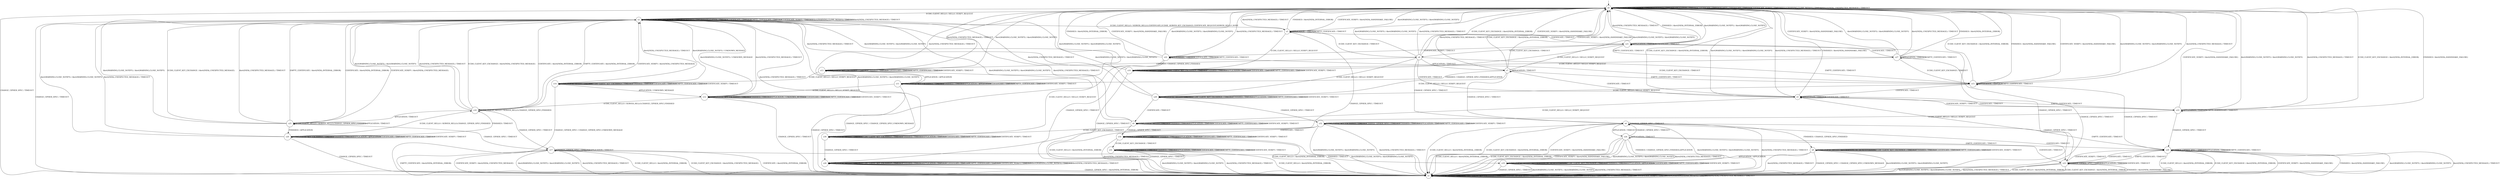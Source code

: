 digraph g {

	s0 [shape="circle" label="s0"];
	s1 [shape="circle" label="s1"];
	s2 [shape="circle" label="s2"];
	s3 [shape="circle" label="s3"];
	s4 [shape="circle" label="s4"];
	s5 [shape="circle" label="s5"];
	s6 [shape="circle" label="s6"];
	s7 [shape="circle" label="s7"];
	s8 [shape="circle" label="s8"];
	s9 [shape="circle" label="s9"];
	s10 [shape="circle" label="s10"];
	s11 [shape="circle" label="s11"];
	s12 [shape="circle" label="s12"];
	s13 [shape="circle" label="s13"];
	s14 [shape="circle" label="s14"];
	s15 [shape="circle" label="s15"];
	s16 [shape="circle" label="s16"];
	s17 [shape="circle" label="s17"];
	s18 [shape="circle" label="s18"];
	s19 [shape="circle" label="s19"];
	s20 [shape="circle" label="s20"];
	s21 [shape="circle" label="s21"];
	s22 [shape="circle" label="s22"];
	s23 [shape="circle" label="s23"];
	s24 [shape="circle" label="s24"];
	s25 [shape="circle" label="s25"];
	s26 [shape="circle" label="s26"];
	s27 [shape="circle" label="s27"];
	s28 [shape="circle" label="s28"];
	s29 [shape="circle" label="s29"];
	s30 [shape="circle" label="s30"];
	s31 [shape="circle" label="s31"];
	s32 [shape="circle" label="s32"];
	s33 [shape="circle" label="s33"];
	s0 -> s2 [label="ECDH_CLIENT_HELLO / HELLO_VERIFY_REQUEST"];
	s0 -> s0 [label="ECDH_CLIENT_KEY_EXCHANGE / TIMEOUT"];
	s0 -> s1 [label="CHANGE_CIPHER_SPEC / TIMEOUT"];
	s0 -> s0 [label="FINISHED / TIMEOUT"];
	s0 -> s0 [label="APPLICATION / TIMEOUT"];
	s0 -> s0 [label="CERTIFICATE / TIMEOUT"];
	s0 -> s0 [label="EMPTY_CERTIFICATE / TIMEOUT"];
	s0 -> s0 [label="CERTIFICATE_VERIFY / TIMEOUT"];
	s0 -> s0 [label="Alert(WARNING,CLOSE_NOTIFY) / TIMEOUT"];
	s0 -> s0 [label="Alert(FATAL,UNEXPECTED_MESSAGE) / TIMEOUT"];
	s1 -> s1 [label="ECDH_CLIENT_HELLO / TIMEOUT"];
	s1 -> s1 [label="ECDH_CLIENT_KEY_EXCHANGE / TIMEOUT"];
	s1 -> s1 [label="CHANGE_CIPHER_SPEC / TIMEOUT"];
	s1 -> s1 [label="FINISHED / TIMEOUT"];
	s1 -> s1 [label="APPLICATION / TIMEOUT"];
	s1 -> s1 [label="CERTIFICATE / TIMEOUT"];
	s1 -> s1 [label="EMPTY_CERTIFICATE / TIMEOUT"];
	s1 -> s1 [label="CERTIFICATE_VERIFY / TIMEOUT"];
	s1 -> s1 [label="Alert(WARNING,CLOSE_NOTIFY) / TIMEOUT"];
	s1 -> s1 [label="Alert(FATAL,UNEXPECTED_MESSAGE) / TIMEOUT"];
	s2 -> s3 [label="ECDH_CLIENT_HELLO / SERVER_HELLO,CERTIFICATE,ECDHE_SERVER_KEY_EXCHANGE,CERTIFICATE_REQUEST,SERVER_HELLO_DONE"];
	s2 -> s2 [label="ECDH_CLIENT_KEY_EXCHANGE / TIMEOUT"];
	s2 -> s1 [label="CHANGE_CIPHER_SPEC / TIMEOUT"];
	s2 -> s2 [label="FINISHED / TIMEOUT"];
	s2 -> s2 [label="APPLICATION / TIMEOUT"];
	s2 -> s2 [label="CERTIFICATE / TIMEOUT"];
	s2 -> s2 [label="EMPTY_CERTIFICATE / TIMEOUT"];
	s2 -> s2 [label="CERTIFICATE_VERIFY / TIMEOUT"];
	s2 -> s2 [label="Alert(WARNING,CLOSE_NOTIFY) / TIMEOUT"];
	s2 -> s2 [label="Alert(FATAL,UNEXPECTED_MESSAGE) / TIMEOUT"];
	s3 -> s10 [label="ECDH_CLIENT_HELLO / HELLO_VERIFY_REQUEST"];
	s3 -> s4 [label="ECDH_CLIENT_KEY_EXCHANGE / TIMEOUT"];
	s3 -> s1 [label="CHANGE_CIPHER_SPEC / TIMEOUT"];
	s3 -> s0 [label="FINISHED / Alert(FATAL,INTERNAL_ERROR)"];
	s3 -> s3 [label="APPLICATION / TIMEOUT"];
	s3 -> s21 [label="CERTIFICATE / TIMEOUT"];
	s3 -> s3 [label="EMPTY_CERTIFICATE / TIMEOUT"];
	s3 -> s0 [label="CERTIFICATE_VERIFY / Alert(FATAL,HANDSHAKE_FAILURE)"];
	s3 -> s0 [label="Alert(WARNING,CLOSE_NOTIFY) / Alert(WARNING,CLOSE_NOTIFY)"];
	s3 -> s0 [label="Alert(FATAL,UNEXPECTED_MESSAGE) / TIMEOUT"];
	s4 -> s28 [label="ECDH_CLIENT_HELLO / HELLO_VERIFY_REQUEST"];
	s4 -> s0 [label="ECDH_CLIENT_KEY_EXCHANGE / Alert(FATAL,INTERNAL_ERROR)"];
	s4 -> s6 [label="CHANGE_CIPHER_SPEC / TIMEOUT"];
	s4 -> s13 [label="FINISHED / CHANGE_CIPHER_SPEC,FINISHED"];
	s4 -> s7 [label="APPLICATION / TIMEOUT"];
	s4 -> s5 [label="CERTIFICATE / TIMEOUT"];
	s4 -> s15 [label="EMPTY_CERTIFICATE / TIMEOUT"];
	s4 -> s0 [label="CERTIFICATE_VERIFY / Alert(FATAL,HANDSHAKE_FAILURE)"];
	s4 -> s0 [label="Alert(WARNING,CLOSE_NOTIFY) / Alert(WARNING,CLOSE_NOTIFY)"];
	s4 -> s0 [label="Alert(FATAL,UNEXPECTED_MESSAGE) / TIMEOUT"];
	s5 -> s9 [label="ECDH_CLIENT_HELLO / HELLO_VERIFY_REQUEST"];
	s5 -> s0 [label="ECDH_CLIENT_KEY_EXCHANGE / Alert(FATAL,INTERNAL_ERROR)"];
	s5 -> s23 [label="CHANGE_CIPHER_SPEC / TIMEOUT"];
	s5 -> s0 [label="FINISHED / Alert(FATAL,HANDSHAKE_FAILURE)"];
	s5 -> s5 [label="APPLICATION / TIMEOUT"];
	s5 -> s5 [label="CERTIFICATE / TIMEOUT"];
	s5 -> s33 [label="EMPTY_CERTIFICATE / TIMEOUT"];
	s5 -> s33 [label="CERTIFICATE_VERIFY / TIMEOUT"];
	s5 -> s0 [label="Alert(WARNING,CLOSE_NOTIFY) / Alert(WARNING,CLOSE_NOTIFY)"];
	s5 -> s0 [label="Alert(FATAL,UNEXPECTED_MESSAGE) / TIMEOUT"];
	s6 -> s1 [label="ECDH_CLIENT_HELLO / Alert(FATAL,INTERNAL_ERROR)"];
	s6 -> s1 [label="ECDH_CLIENT_KEY_EXCHANGE / Alert(FATAL,INTERNAL_ERROR)"];
	s6 -> s6 [label="CHANGE_CIPHER_SPEC / TIMEOUT"];
	s6 -> s8 [label="FINISHED / CHANGE_CIPHER_SPEC,FINISHED"];
	s6 -> s24 [label="APPLICATION / TIMEOUT"];
	s6 -> s23 [label="CERTIFICATE / TIMEOUT"];
	s6 -> s29 [label="EMPTY_CERTIFICATE / TIMEOUT"];
	s6 -> s1 [label="CERTIFICATE_VERIFY / Alert(FATAL,HANDSHAKE_FAILURE)"];
	s6 -> s1 [label="Alert(WARNING,CLOSE_NOTIFY) / Alert(WARNING,CLOSE_NOTIFY)"];
	s6 -> s1 [label="Alert(FATAL,UNEXPECTED_MESSAGE) / TIMEOUT"];
	s7 -> s28 [label="ECDH_CLIENT_HELLO / HELLO_VERIFY_REQUEST"];
	s7 -> s0 [label="ECDH_CLIENT_KEY_EXCHANGE / Alert(FATAL,INTERNAL_ERROR)"];
	s7 -> s6 [label="CHANGE_CIPHER_SPEC / TIMEOUT"];
	s7 -> s11 [label="FINISHED / CHANGE_CIPHER_SPEC,FINISHED,APPLICATION"];
	s7 -> s7 [label="APPLICATION / TIMEOUT"];
	s7 -> s5 [label="CERTIFICATE / TIMEOUT"];
	s7 -> s15 [label="EMPTY_CERTIFICATE / TIMEOUT"];
	s7 -> s0 [label="CERTIFICATE_VERIFY / Alert(FATAL,HANDSHAKE_FAILURE)"];
	s7 -> s0 [label="Alert(WARNING,CLOSE_NOTIFY) / Alert(WARNING,CLOSE_NOTIFY)"];
	s7 -> s0 [label="Alert(FATAL,UNEXPECTED_MESSAGE) / TIMEOUT"];
	s8 -> s8 [label="ECDH_CLIENT_HELLO / Alert(WARNING,NO_RENEGOTIATION)"];
	s8 -> s8 [label="ECDH_CLIENT_KEY_EXCHANGE / TIMEOUT"];
	s8 -> s1 [label="CHANGE_CIPHER_SPEC / CHANGE_CIPHER_SPEC,UNKNOWN_MESSAGE"];
	s8 -> s8 [label="FINISHED / TIMEOUT"];
	s8 -> s19 [label="APPLICATION / APPLICATION"];
	s8 -> s8 [label="CERTIFICATE / TIMEOUT"];
	s8 -> s8 [label="EMPTY_CERTIFICATE / TIMEOUT"];
	s8 -> s8 [label="CERTIFICATE_VERIFY / TIMEOUT"];
	s8 -> s1 [label="Alert(WARNING,CLOSE_NOTIFY) / Alert(WARNING,CLOSE_NOTIFY)"];
	s8 -> s1 [label="Alert(FATAL,UNEXPECTED_MESSAGE) / TIMEOUT"];
	s9 -> s9 [label="ECDH_CLIENT_HELLO / TIMEOUT"];
	s9 -> s30 [label="ECDH_CLIENT_KEY_EXCHANGE / TIMEOUT"];
	s9 -> s18 [label="CHANGE_CIPHER_SPEC / TIMEOUT"];
	s9 -> s9 [label="FINISHED / TIMEOUT"];
	s9 -> s9 [label="APPLICATION / TIMEOUT"];
	s9 -> s9 [label="CERTIFICATE / TIMEOUT"];
	s9 -> s9 [label="EMPTY_CERTIFICATE / TIMEOUT"];
	s9 -> s9 [label="CERTIFICATE_VERIFY / TIMEOUT"];
	s9 -> s2 [label="Alert(WARNING,CLOSE_NOTIFY) / Alert(WARNING,CLOSE_NOTIFY)"];
	s9 -> s2 [label="Alert(FATAL,UNEXPECTED_MESSAGE) / TIMEOUT"];
	s10 -> s10 [label="ECDH_CLIENT_HELLO / TIMEOUT"];
	s10 -> s10 [label="ECDH_CLIENT_KEY_EXCHANGE / TIMEOUT"];
	s10 -> s1 [label="CHANGE_CIPHER_SPEC / TIMEOUT"];
	s10 -> s10 [label="FINISHED / TIMEOUT"];
	s10 -> s10 [label="APPLICATION / TIMEOUT"];
	s10 -> s10 [label="CERTIFICATE / TIMEOUT"];
	s10 -> s10 [label="EMPTY_CERTIFICATE / TIMEOUT"];
	s10 -> s10 [label="CERTIFICATE_VERIFY / TIMEOUT"];
	s10 -> s2 [label="Alert(WARNING,CLOSE_NOTIFY) / Alert(WARNING,CLOSE_NOTIFY)"];
	s10 -> s2 [label="Alert(FATAL,UNEXPECTED_MESSAGE) / TIMEOUT"];
	s11 -> s12 [label="ECDH_CLIENT_HELLO / HELLO_VERIFY_REQUEST"];
	s11 -> s11 [label="ECDH_CLIENT_KEY_EXCHANGE / TIMEOUT"];
	s11 -> s1 [label="CHANGE_CIPHER_SPEC / TIMEOUT"];
	s11 -> s11 [label="FINISHED / TIMEOUT"];
	s11 -> s11 [label="APPLICATION / APPLICATION"];
	s11 -> s11 [label="CERTIFICATE / TIMEOUT"];
	s11 -> s11 [label="EMPTY_CERTIFICATE / TIMEOUT"];
	s11 -> s11 [label="CERTIFICATE_VERIFY / TIMEOUT"];
	s11 -> s0 [label="Alert(WARNING,CLOSE_NOTIFY) / Alert(WARNING,CLOSE_NOTIFY)"];
	s11 -> s0 [label="Alert(FATAL,UNEXPECTED_MESSAGE) / TIMEOUT"];
	s12 -> s16 [label="ECDH_CLIENT_HELLO / SERVER_HELLO,CHANGE_CIPHER_SPEC,FINISHED"];
	s12 -> s12 [label="ECDH_CLIENT_KEY_EXCHANGE / TIMEOUT"];
	s12 -> s1 [label="CHANGE_CIPHER_SPEC / TIMEOUT"];
	s12 -> s12 [label="FINISHED / TIMEOUT"];
	s12 -> s12 [label="APPLICATION / UNKNOWN_MESSAGE"];
	s12 -> s12 [label="CERTIFICATE / TIMEOUT"];
	s12 -> s12 [label="EMPTY_CERTIFICATE / TIMEOUT"];
	s12 -> s12 [label="CERTIFICATE_VERIFY / TIMEOUT"];
	s12 -> s2 [label="Alert(WARNING,CLOSE_NOTIFY) / UNKNOWN_MESSAGE"];
	s12 -> s2 [label="Alert(FATAL,UNEXPECTED_MESSAGE) / TIMEOUT"];
	s13 -> s14 [label="ECDH_CLIENT_HELLO / HELLO_VERIFY_REQUEST"];
	s13 -> s13 [label="ECDH_CLIENT_KEY_EXCHANGE / TIMEOUT"];
	s13 -> s1 [label="CHANGE_CIPHER_SPEC / CHANGE_CIPHER_SPEC,UNKNOWN_MESSAGE"];
	s13 -> s13 [label="FINISHED / TIMEOUT"];
	s13 -> s11 [label="APPLICATION / APPLICATION"];
	s13 -> s13 [label="CERTIFICATE / TIMEOUT"];
	s13 -> s13 [label="EMPTY_CERTIFICATE / TIMEOUT"];
	s13 -> s13 [label="CERTIFICATE_VERIFY / TIMEOUT"];
	s13 -> s0 [label="Alert(WARNING,CLOSE_NOTIFY) / Alert(WARNING,CLOSE_NOTIFY)"];
	s13 -> s0 [label="Alert(FATAL,UNEXPECTED_MESSAGE) / TIMEOUT"];
	s14 -> s14 [label="ECDH_CLIENT_HELLO / TIMEOUT"];
	s14 -> s14 [label="ECDH_CLIENT_KEY_EXCHANGE / TIMEOUT"];
	s14 -> s1 [label="CHANGE_CIPHER_SPEC / CHANGE_CIPHER_SPEC,UNKNOWN_MESSAGE"];
	s14 -> s14 [label="FINISHED / TIMEOUT"];
	s14 -> s12 [label="APPLICATION / UNKNOWN_MESSAGE"];
	s14 -> s14 [label="CERTIFICATE / TIMEOUT"];
	s14 -> s14 [label="EMPTY_CERTIFICATE / TIMEOUT"];
	s14 -> s14 [label="CERTIFICATE_VERIFY / TIMEOUT"];
	s14 -> s2 [label="Alert(WARNING,CLOSE_NOTIFY) / UNKNOWN_MESSAGE"];
	s14 -> s2 [label="Alert(FATAL,UNEXPECTED_MESSAGE) / TIMEOUT"];
	s15 -> s28 [label="ECDH_CLIENT_HELLO / HELLO_VERIFY_REQUEST"];
	s15 -> s0 [label="ECDH_CLIENT_KEY_EXCHANGE / Alert(FATAL,INTERNAL_ERROR)"];
	s15 -> s29 [label="CHANGE_CIPHER_SPEC / TIMEOUT"];
	s15 -> s0 [label="FINISHED / Alert(FATAL,HANDSHAKE_FAILURE)"];
	s15 -> s15 [label="APPLICATION / TIMEOUT"];
	s15 -> s5 [label="CERTIFICATE / TIMEOUT"];
	s15 -> s15 [label="EMPTY_CERTIFICATE / TIMEOUT"];
	s15 -> s0 [label="CERTIFICATE_VERIFY / Alert(FATAL,HANDSHAKE_FAILURE)"];
	s15 -> s0 [label="Alert(WARNING,CLOSE_NOTIFY) / Alert(WARNING,CLOSE_NOTIFY)"];
	s15 -> s0 [label="Alert(FATAL,UNEXPECTED_MESSAGE) / TIMEOUT"];
	s16 -> s16 [label="ECDH_CLIENT_HELLO / SERVER_HELLO,CHANGE_CIPHER_SPEC,FINISHED"];
	s16 -> s2 [label="ECDH_CLIENT_KEY_EXCHANGE / Alert(FATAL,UNEXPECTED_MESSAGE)"];
	s16 -> s17 [label="CHANGE_CIPHER_SPEC / TIMEOUT"];
	s16 -> s20 [label="FINISHED / TIMEOUT"];
	s16 -> s25 [label="APPLICATION / TIMEOUT"];
	s16 -> s2 [label="CERTIFICATE / Alert(FATAL,INTERNAL_ERROR)"];
	s16 -> s2 [label="EMPTY_CERTIFICATE / Alert(FATAL,INTERNAL_ERROR)"];
	s16 -> s2 [label="CERTIFICATE_VERIFY / Alert(FATAL,UNEXPECTED_MESSAGE)"];
	s16 -> s2 [label="Alert(WARNING,CLOSE_NOTIFY) / Alert(WARNING,CLOSE_NOTIFY)"];
	s16 -> s2 [label="Alert(FATAL,UNEXPECTED_MESSAGE) / TIMEOUT"];
	s17 -> s1 [label="ECDH_CLIENT_HELLO / Alert(FATAL,INTERNAL_ERROR)"];
	s17 -> s1 [label="ECDH_CLIENT_KEY_EXCHANGE / Alert(FATAL,UNEXPECTED_MESSAGE)"];
	s17 -> s17 [label="CHANGE_CIPHER_SPEC / TIMEOUT"];
	s17 -> s19 [label="FINISHED / TIMEOUT"];
	s17 -> s17 [label="APPLICATION / TIMEOUT"];
	s17 -> s1 [label="CERTIFICATE / Alert(FATAL,INTERNAL_ERROR)"];
	s17 -> s1 [label="EMPTY_CERTIFICATE / Alert(FATAL,INTERNAL_ERROR)"];
	s17 -> s1 [label="CERTIFICATE_VERIFY / Alert(FATAL,UNEXPECTED_MESSAGE)"];
	s17 -> s1 [label="Alert(WARNING,CLOSE_NOTIFY) / Alert(WARNING,CLOSE_NOTIFY)"];
	s17 -> s1 [label="Alert(FATAL,UNEXPECTED_MESSAGE) / TIMEOUT"];
	s18 -> s1 [label="ECDH_CLIENT_HELLO / Alert(FATAL,INTERNAL_ERROR)"];
	s18 -> s31 [label="ECDH_CLIENT_KEY_EXCHANGE / TIMEOUT"];
	s18 -> s18 [label="CHANGE_CIPHER_SPEC / TIMEOUT"];
	s18 -> s18 [label="FINISHED / TIMEOUT"];
	s18 -> s18 [label="APPLICATION / TIMEOUT"];
	s18 -> s18 [label="CERTIFICATE / TIMEOUT"];
	s18 -> s18 [label="EMPTY_CERTIFICATE / TIMEOUT"];
	s18 -> s18 [label="CERTIFICATE_VERIFY / TIMEOUT"];
	s18 -> s1 [label="Alert(WARNING,CLOSE_NOTIFY) / Alert(WARNING,CLOSE_NOTIFY)"];
	s18 -> s1 [label="Alert(FATAL,UNEXPECTED_MESSAGE) / TIMEOUT"];
	s19 -> s19 [label="ECDH_CLIENT_HELLO / Alert(WARNING,NO_RENEGOTIATION)"];
	s19 -> s19 [label="ECDH_CLIENT_KEY_EXCHANGE / TIMEOUT"];
	s19 -> s1 [label="CHANGE_CIPHER_SPEC / TIMEOUT"];
	s19 -> s19 [label="FINISHED / TIMEOUT"];
	s19 -> s19 [label="APPLICATION / APPLICATION"];
	s19 -> s19 [label="CERTIFICATE / TIMEOUT"];
	s19 -> s19 [label="EMPTY_CERTIFICATE / TIMEOUT"];
	s19 -> s19 [label="CERTIFICATE_VERIFY / TIMEOUT"];
	s19 -> s1 [label="Alert(WARNING,CLOSE_NOTIFY) / Alert(WARNING,CLOSE_NOTIFY)"];
	s19 -> s1 [label="Alert(FATAL,UNEXPECTED_MESSAGE) / TIMEOUT"];
	s20 -> s16 [label="ECDH_CLIENT_HELLO / SERVER_HELLO,CHANGE_CIPHER_SPEC,FINISHED"];
	s20 -> s20 [label="ECDH_CLIENT_KEY_EXCHANGE / TIMEOUT"];
	s20 -> s1 [label="CHANGE_CIPHER_SPEC / TIMEOUT"];
	s20 -> s20 [label="FINISHED / TIMEOUT"];
	s20 -> s20 [label="APPLICATION / APPLICATION"];
	s20 -> s20 [label="CERTIFICATE / TIMEOUT"];
	s20 -> s20 [label="EMPTY_CERTIFICATE / TIMEOUT"];
	s20 -> s20 [label="CERTIFICATE_VERIFY / TIMEOUT"];
	s20 -> s2 [label="Alert(WARNING,CLOSE_NOTIFY) / Alert(WARNING,CLOSE_NOTIFY)"];
	s20 -> s2 [label="Alert(FATAL,UNEXPECTED_MESSAGE) / TIMEOUT"];
	s21 -> s10 [label="ECDH_CLIENT_HELLO / HELLO_VERIFY_REQUEST"];
	s21 -> s4 [label="ECDH_CLIENT_KEY_EXCHANGE / TIMEOUT"];
	s21 -> s1 [label="CHANGE_CIPHER_SPEC / TIMEOUT"];
	s21 -> s0 [label="FINISHED / Alert(FATAL,INTERNAL_ERROR)"];
	s21 -> s21 [label="APPLICATION / TIMEOUT"];
	s21 -> s21 [label="CERTIFICATE / TIMEOUT"];
	s21 -> s27 [label="EMPTY_CERTIFICATE / TIMEOUT"];
	s21 -> s22 [label="CERTIFICATE_VERIFY / TIMEOUT"];
	s21 -> s0 [label="Alert(WARNING,CLOSE_NOTIFY) / Alert(WARNING,CLOSE_NOTIFY)"];
	s21 -> s0 [label="Alert(FATAL,UNEXPECTED_MESSAGE) / TIMEOUT"];
	s22 -> s30 [label="ECDH_CLIENT_HELLO / HELLO_VERIFY_REQUEST"];
	s22 -> s15 [label="ECDH_CLIENT_KEY_EXCHANGE / TIMEOUT"];
	s22 -> s26 [label="CHANGE_CIPHER_SPEC / TIMEOUT"];
	s22 -> s0 [label="FINISHED / Alert(FATAL,INTERNAL_ERROR)"];
	s22 -> s22 [label="APPLICATION / TIMEOUT"];
	s22 -> s22 [label="CERTIFICATE / TIMEOUT"];
	s22 -> s22 [label="EMPTY_CERTIFICATE / TIMEOUT"];
	s22 -> s0 [label="CERTIFICATE_VERIFY / Alert(FATAL,HANDSHAKE_FAILURE)"];
	s22 -> s0 [label="Alert(WARNING,CLOSE_NOTIFY) / Alert(WARNING,CLOSE_NOTIFY)"];
	s22 -> s0 [label="Alert(FATAL,UNEXPECTED_MESSAGE) / TIMEOUT"];
	s23 -> s1 [label="ECDH_CLIENT_HELLO / Alert(FATAL,INTERNAL_ERROR)"];
	s23 -> s1 [label="ECDH_CLIENT_KEY_EXCHANGE / Alert(FATAL,INTERNAL_ERROR)"];
	s23 -> s23 [label="CHANGE_CIPHER_SPEC / TIMEOUT"];
	s23 -> s1 [label="FINISHED / Alert(FATAL,HANDSHAKE_FAILURE)"];
	s23 -> s23 [label="APPLICATION / TIMEOUT"];
	s23 -> s23 [label="CERTIFICATE / TIMEOUT"];
	s23 -> s29 [label="EMPTY_CERTIFICATE / TIMEOUT"];
	s23 -> s29 [label="CERTIFICATE_VERIFY / TIMEOUT"];
	s23 -> s1 [label="Alert(WARNING,CLOSE_NOTIFY) / Alert(WARNING,CLOSE_NOTIFY)"];
	s23 -> s1 [label="Alert(FATAL,UNEXPECTED_MESSAGE) / TIMEOUT"];
	s24 -> s1 [label="ECDH_CLIENT_HELLO / Alert(FATAL,INTERNAL_ERROR)"];
	s24 -> s1 [label="ECDH_CLIENT_KEY_EXCHANGE / Alert(FATAL,INTERNAL_ERROR)"];
	s24 -> s6 [label="CHANGE_CIPHER_SPEC / TIMEOUT"];
	s24 -> s19 [label="FINISHED / CHANGE_CIPHER_SPEC,FINISHED,APPLICATION"];
	s24 -> s24 [label="APPLICATION / TIMEOUT"];
	s24 -> s23 [label="CERTIFICATE / TIMEOUT"];
	s24 -> s29 [label="EMPTY_CERTIFICATE / TIMEOUT"];
	s24 -> s1 [label="CERTIFICATE_VERIFY / Alert(FATAL,HANDSHAKE_FAILURE)"];
	s24 -> s1 [label="Alert(WARNING,CLOSE_NOTIFY) / Alert(WARNING,CLOSE_NOTIFY)"];
	s24 -> s1 [label="Alert(FATAL,UNEXPECTED_MESSAGE) / TIMEOUT"];
	s25 -> s25 [label="ECDH_CLIENT_HELLO / SERVER_HELLO,CHANGE_CIPHER_SPEC,FINISHED"];
	s25 -> s2 [label="ECDH_CLIENT_KEY_EXCHANGE / Alert(FATAL,UNEXPECTED_MESSAGE)"];
	s25 -> s17 [label="CHANGE_CIPHER_SPEC / TIMEOUT"];
	s25 -> s20 [label="FINISHED / APPLICATION"];
	s25 -> s25 [label="APPLICATION / TIMEOUT"];
	s25 -> s2 [label="CERTIFICATE / Alert(FATAL,INTERNAL_ERROR)"];
	s25 -> s2 [label="EMPTY_CERTIFICATE / Alert(FATAL,INTERNAL_ERROR)"];
	s25 -> s2 [label="CERTIFICATE_VERIFY / Alert(FATAL,UNEXPECTED_MESSAGE)"];
	s25 -> s2 [label="Alert(WARNING,CLOSE_NOTIFY) / Alert(WARNING,CLOSE_NOTIFY)"];
	s25 -> s2 [label="Alert(FATAL,UNEXPECTED_MESSAGE) / TIMEOUT"];
	s26 -> s26 [label="ECDH_CLIENT_HELLO / TIMEOUT"];
	s26 -> s26 [label="ECDH_CLIENT_KEY_EXCHANGE / TIMEOUT"];
	s26 -> s1 [label="CHANGE_CIPHER_SPEC / Alert(FATAL,INTERNAL_ERROR)"];
	s26 -> s26 [label="FINISHED / TIMEOUT"];
	s26 -> s26 [label="APPLICATION / TIMEOUT"];
	s26 -> s26 [label="CERTIFICATE / TIMEOUT"];
	s26 -> s26 [label="EMPTY_CERTIFICATE / TIMEOUT"];
	s26 -> s26 [label="CERTIFICATE_VERIFY / TIMEOUT"];
	s26 -> s26 [label="Alert(WARNING,CLOSE_NOTIFY) / TIMEOUT"];
	s26 -> s26 [label="Alert(FATAL,UNEXPECTED_MESSAGE) / TIMEOUT"];
	s27 -> s10 [label="ECDH_CLIENT_HELLO / HELLO_VERIFY_REQUEST"];
	s27 -> s15 [label="ECDH_CLIENT_KEY_EXCHANGE / TIMEOUT"];
	s27 -> s1 [label="CHANGE_CIPHER_SPEC / TIMEOUT"];
	s27 -> s0 [label="FINISHED / Alert(FATAL,INTERNAL_ERROR)"];
	s27 -> s27 [label="APPLICATION / TIMEOUT"];
	s27 -> s21 [label="CERTIFICATE / TIMEOUT"];
	s27 -> s27 [label="EMPTY_CERTIFICATE / TIMEOUT"];
	s27 -> s0 [label="CERTIFICATE_VERIFY / Alert(FATAL,HANDSHAKE_FAILURE)"];
	s27 -> s0 [label="Alert(WARNING,CLOSE_NOTIFY) / Alert(WARNING,CLOSE_NOTIFY)"];
	s27 -> s0 [label="Alert(FATAL,UNEXPECTED_MESSAGE) / TIMEOUT"];
	s28 -> s28 [label="ECDH_CLIENT_HELLO / TIMEOUT"];
	s28 -> s28 [label="ECDH_CLIENT_KEY_EXCHANGE / TIMEOUT"];
	s28 -> s32 [label="CHANGE_CIPHER_SPEC / TIMEOUT"];
	s28 -> s28 [label="FINISHED / TIMEOUT"];
	s28 -> s28 [label="APPLICATION / TIMEOUT"];
	s28 -> s9 [label="CERTIFICATE / TIMEOUT"];
	s28 -> s28 [label="EMPTY_CERTIFICATE / TIMEOUT"];
	s28 -> s28 [label="CERTIFICATE_VERIFY / TIMEOUT"];
	s28 -> s2 [label="Alert(WARNING,CLOSE_NOTIFY) / Alert(WARNING,CLOSE_NOTIFY)"];
	s28 -> s2 [label="Alert(FATAL,UNEXPECTED_MESSAGE) / TIMEOUT"];
	s29 -> s1 [label="ECDH_CLIENT_HELLO / Alert(FATAL,INTERNAL_ERROR)"];
	s29 -> s1 [label="ECDH_CLIENT_KEY_EXCHANGE / Alert(FATAL,INTERNAL_ERROR)"];
	s29 -> s29 [label="CHANGE_CIPHER_SPEC / TIMEOUT"];
	s29 -> s1 [label="FINISHED / Alert(FATAL,HANDSHAKE_FAILURE)"];
	s29 -> s29 [label="APPLICATION / TIMEOUT"];
	s29 -> s23 [label="CERTIFICATE / TIMEOUT"];
	s29 -> s29 [label="EMPTY_CERTIFICATE / TIMEOUT"];
	s29 -> s1 [label="CERTIFICATE_VERIFY / Alert(FATAL,HANDSHAKE_FAILURE)"];
	s29 -> s1 [label="Alert(WARNING,CLOSE_NOTIFY) / Alert(WARNING,CLOSE_NOTIFY)"];
	s29 -> s1 [label="Alert(FATAL,UNEXPECTED_MESSAGE) / TIMEOUT"];
	s30 -> s30 [label="ECDH_CLIENT_HELLO / TIMEOUT"];
	s30 -> s30 [label="ECDH_CLIENT_KEY_EXCHANGE / TIMEOUT"];
	s30 -> s26 [label="CHANGE_CIPHER_SPEC / TIMEOUT"];
	s30 -> s30 [label="FINISHED / TIMEOUT"];
	s30 -> s30 [label="APPLICATION / TIMEOUT"];
	s30 -> s30 [label="CERTIFICATE / TIMEOUT"];
	s30 -> s30 [label="EMPTY_CERTIFICATE / TIMEOUT"];
	s30 -> s30 [label="CERTIFICATE_VERIFY / TIMEOUT"];
	s30 -> s2 [label="Alert(WARNING,CLOSE_NOTIFY) / Alert(WARNING,CLOSE_NOTIFY)"];
	s30 -> s2 [label="Alert(FATAL,UNEXPECTED_MESSAGE) / TIMEOUT"];
	s31 -> s1 [label="ECDH_CLIENT_HELLO / Alert(FATAL,INTERNAL_ERROR)"];
	s31 -> s31 [label="ECDH_CLIENT_KEY_EXCHANGE / TIMEOUT"];
	s31 -> s26 [label="CHANGE_CIPHER_SPEC / TIMEOUT"];
	s31 -> s31 [label="FINISHED / TIMEOUT"];
	s31 -> s31 [label="APPLICATION / TIMEOUT"];
	s31 -> s31 [label="CERTIFICATE / TIMEOUT"];
	s31 -> s31 [label="EMPTY_CERTIFICATE / TIMEOUT"];
	s31 -> s31 [label="CERTIFICATE_VERIFY / TIMEOUT"];
	s31 -> s1 [label="Alert(WARNING,CLOSE_NOTIFY) / Alert(WARNING,CLOSE_NOTIFY)"];
	s31 -> s1 [label="Alert(FATAL,UNEXPECTED_MESSAGE) / TIMEOUT"];
	s32 -> s1 [label="ECDH_CLIENT_HELLO / Alert(FATAL,INTERNAL_ERROR)"];
	s32 -> s32 [label="ECDH_CLIENT_KEY_EXCHANGE / TIMEOUT"];
	s32 -> s32 [label="CHANGE_CIPHER_SPEC / TIMEOUT"];
	s32 -> s32 [label="FINISHED / TIMEOUT"];
	s32 -> s32 [label="APPLICATION / TIMEOUT"];
	s32 -> s18 [label="CERTIFICATE / TIMEOUT"];
	s32 -> s32 [label="EMPTY_CERTIFICATE / TIMEOUT"];
	s32 -> s32 [label="CERTIFICATE_VERIFY / TIMEOUT"];
	s32 -> s1 [label="Alert(WARNING,CLOSE_NOTIFY) / Alert(WARNING,CLOSE_NOTIFY)"];
	s32 -> s1 [label="Alert(FATAL,UNEXPECTED_MESSAGE) / TIMEOUT"];
	s33 -> s9 [label="ECDH_CLIENT_HELLO / HELLO_VERIFY_REQUEST"];
	s33 -> s0 [label="ECDH_CLIENT_KEY_EXCHANGE / Alert(FATAL,INTERNAL_ERROR)"];
	s33 -> s29 [label="CHANGE_CIPHER_SPEC / TIMEOUT"];
	s33 -> s0 [label="FINISHED / Alert(FATAL,HANDSHAKE_FAILURE)"];
	s33 -> s33 [label="APPLICATION / TIMEOUT"];
	s33 -> s5 [label="CERTIFICATE / TIMEOUT"];
	s33 -> s33 [label="EMPTY_CERTIFICATE / TIMEOUT"];
	s33 -> s0 [label="CERTIFICATE_VERIFY / Alert(FATAL,HANDSHAKE_FAILURE)"];
	s33 -> s0 [label="Alert(WARNING,CLOSE_NOTIFY) / Alert(WARNING,CLOSE_NOTIFY)"];
	s33 -> s0 [label="Alert(FATAL,UNEXPECTED_MESSAGE) / TIMEOUT"];

__start0 [label="" shape="none" width="0" height="0"];
__start0 -> s0;

}
